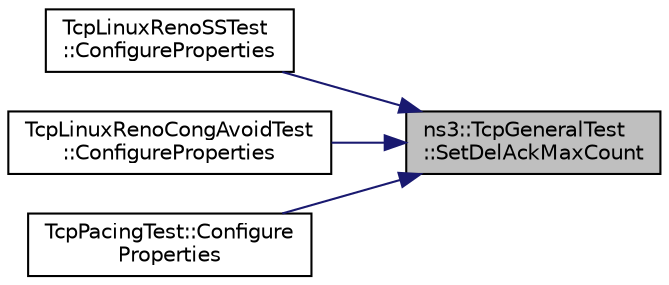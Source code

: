 digraph "ns3::TcpGeneralTest::SetDelAckMaxCount"
{
 // LATEX_PDF_SIZE
  edge [fontname="Helvetica",fontsize="10",labelfontname="Helvetica",labelfontsize="10"];
  node [fontname="Helvetica",fontsize="10",shape=record];
  rankdir="RL";
  Node1 [label="ns3::TcpGeneralTest\l::SetDelAckMaxCount",height=0.2,width=0.4,color="black", fillcolor="grey75", style="filled", fontcolor="black",tooltip="Forcefully set the delayed acknowledgement count."];
  Node1 -> Node2 [dir="back",color="midnightblue",fontsize="10",style="solid",fontname="Helvetica"];
  Node2 [label="TcpLinuxRenoSSTest\l::ConfigureProperties",height=0.2,width=0.4,color="black", fillcolor="white", style="filled",URL="$class_tcp_linux_reno_s_s_test.html#a835676292984b47038d4e6c7b0b68562",tooltip="Change the configuration of the socket properties."];
  Node1 -> Node3 [dir="back",color="midnightblue",fontsize="10",style="solid",fontname="Helvetica"];
  Node3 [label="TcpLinuxRenoCongAvoidTest\l::ConfigureProperties",height=0.2,width=0.4,color="black", fillcolor="white", style="filled",URL="$class_tcp_linux_reno_cong_avoid_test.html#abb30c8eaff76150589ce1394536b7f75",tooltip="Change the configuration of the socket properties."];
  Node1 -> Node4 [dir="back",color="midnightblue",fontsize="10",style="solid",fontname="Helvetica"];
  Node4 [label="TcpPacingTest::Configure\lProperties",height=0.2,width=0.4,color="black", fillcolor="white", style="filled",URL="$class_tcp_pacing_test.html#a415a062e3b86ca76efc0c47692926340",tooltip="Change the configuration of the socket properties."];
}
